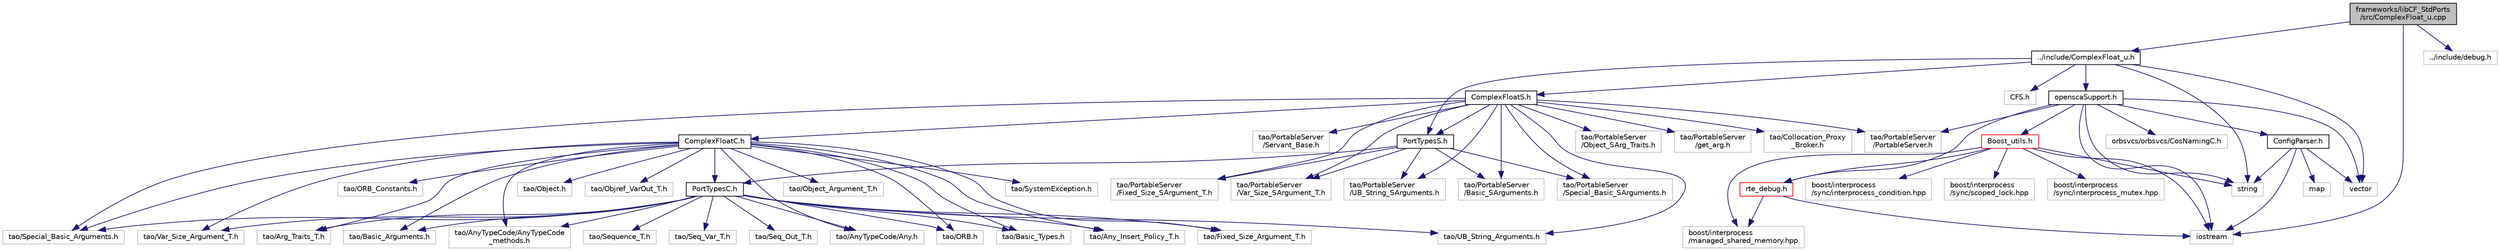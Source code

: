 digraph "frameworks/libCF_StdPorts/src/ComplexFloat_u.cpp"
{
 // INTERACTIVE_SVG=YES
  edge [fontname="Helvetica",fontsize="10",labelfontname="Helvetica",labelfontsize="10"];
  node [fontname="Helvetica",fontsize="10",shape=record];
  Node1 [label="frameworks/libCF_StdPorts\l/src/ComplexFloat_u.cpp",height=0.2,width=0.4,color="black", fillcolor="grey75", style="filled", fontcolor="black"];
  Node1 -> Node2 [color="midnightblue",fontsize="10",style="solid",fontname="Helvetica"];
  Node2 [label="iostream",height=0.2,width=0.4,color="grey75", fillcolor="white", style="filled"];
  Node1 -> Node3 [color="midnightblue",fontsize="10",style="solid",fontname="Helvetica"];
  Node3 [label="../include/ComplexFloat_u.h",height=0.2,width=0.4,color="black", fillcolor="white", style="filled",URL="$_complex_float__u_8h.html",tooltip=":  "];
  Node3 -> Node4 [color="midnightblue",fontsize="10",style="solid",fontname="Helvetica"];
  Node4 [label="string",height=0.2,width=0.4,color="grey75", fillcolor="white", style="filled"];
  Node3 -> Node5 [color="midnightblue",fontsize="10",style="solid",fontname="Helvetica"];
  Node5 [label="vector",height=0.2,width=0.4,color="grey75", fillcolor="white", style="filled"];
  Node3 -> Node6 [color="midnightblue",fontsize="10",style="solid",fontname="Helvetica"];
  Node6 [label="PortTypesS.h",height=0.2,width=0.4,color="black", fillcolor="white", style="filled",URL="$_port_types_s_8h.html"];
  Node6 -> Node7 [color="midnightblue",fontsize="10",style="solid",fontname="Helvetica"];
  Node7 [label="PortTypesC.h",height=0.2,width=0.4,color="black", fillcolor="white", style="filled",URL="$_port_types_c_8h.html"];
  Node7 -> Node8 [color="midnightblue",fontsize="10",style="solid",fontname="Helvetica"];
  Node8 [label="tao/AnyTypeCode/AnyTypeCode\l_methods.h",height=0.2,width=0.4,color="grey75", fillcolor="white", style="filled"];
  Node7 -> Node9 [color="midnightblue",fontsize="10",style="solid",fontname="Helvetica"];
  Node9 [label="tao/AnyTypeCode/Any.h",height=0.2,width=0.4,color="grey75", fillcolor="white", style="filled"];
  Node7 -> Node10 [color="midnightblue",fontsize="10",style="solid",fontname="Helvetica"];
  Node10 [label="tao/ORB.h",height=0.2,width=0.4,color="grey75", fillcolor="white", style="filled"];
  Node7 -> Node11 [color="midnightblue",fontsize="10",style="solid",fontname="Helvetica"];
  Node11 [label="tao/Basic_Types.h",height=0.2,width=0.4,color="grey75", fillcolor="white", style="filled"];
  Node7 -> Node12 [color="midnightblue",fontsize="10",style="solid",fontname="Helvetica"];
  Node12 [label="tao/Sequence_T.h",height=0.2,width=0.4,color="grey75", fillcolor="white", style="filled"];
  Node7 -> Node13 [color="midnightblue",fontsize="10",style="solid",fontname="Helvetica"];
  Node13 [label="tao/Seq_Var_T.h",height=0.2,width=0.4,color="grey75", fillcolor="white", style="filled"];
  Node7 -> Node14 [color="midnightblue",fontsize="10",style="solid",fontname="Helvetica"];
  Node14 [label="tao/Seq_Out_T.h",height=0.2,width=0.4,color="grey75", fillcolor="white", style="filled"];
  Node7 -> Node15 [color="midnightblue",fontsize="10",style="solid",fontname="Helvetica"];
  Node15 [label="tao/Arg_Traits_T.h",height=0.2,width=0.4,color="grey75", fillcolor="white", style="filled"];
  Node7 -> Node16 [color="midnightblue",fontsize="10",style="solid",fontname="Helvetica"];
  Node16 [label="tao/Basic_Arguments.h",height=0.2,width=0.4,color="grey75", fillcolor="white", style="filled"];
  Node7 -> Node17 [color="midnightblue",fontsize="10",style="solid",fontname="Helvetica"];
  Node17 [label="tao/Special_Basic_Arguments.h",height=0.2,width=0.4,color="grey75", fillcolor="white", style="filled"];
  Node7 -> Node18 [color="midnightblue",fontsize="10",style="solid",fontname="Helvetica"];
  Node18 [label="tao/Any_Insert_Policy_T.h",height=0.2,width=0.4,color="grey75", fillcolor="white", style="filled"];
  Node7 -> Node19 [color="midnightblue",fontsize="10",style="solid",fontname="Helvetica"];
  Node19 [label="tao/Fixed_Size_Argument_T.h",height=0.2,width=0.4,color="grey75", fillcolor="white", style="filled"];
  Node7 -> Node20 [color="midnightblue",fontsize="10",style="solid",fontname="Helvetica"];
  Node20 [label="tao/Var_Size_Argument_T.h",height=0.2,width=0.4,color="grey75", fillcolor="white", style="filled"];
  Node7 -> Node21 [color="midnightblue",fontsize="10",style="solid",fontname="Helvetica"];
  Node21 [label="tao/UB_String_Arguments.h",height=0.2,width=0.4,color="grey75", fillcolor="white", style="filled"];
  Node6 -> Node22 [color="midnightblue",fontsize="10",style="solid",fontname="Helvetica"];
  Node22 [label="tao/PortableServer\l/Basic_SArguments.h",height=0.2,width=0.4,color="grey75", fillcolor="white", style="filled"];
  Node6 -> Node23 [color="midnightblue",fontsize="10",style="solid",fontname="Helvetica"];
  Node23 [label="tao/PortableServer\l/Special_Basic_SArguments.h",height=0.2,width=0.4,color="grey75", fillcolor="white", style="filled"];
  Node6 -> Node24 [color="midnightblue",fontsize="10",style="solid",fontname="Helvetica"];
  Node24 [label="tao/PortableServer\l/Fixed_Size_SArgument_T.h",height=0.2,width=0.4,color="grey75", fillcolor="white", style="filled"];
  Node6 -> Node25 [color="midnightblue",fontsize="10",style="solid",fontname="Helvetica"];
  Node25 [label="tao/PortableServer\l/Var_Size_SArgument_T.h",height=0.2,width=0.4,color="grey75", fillcolor="white", style="filled"];
  Node6 -> Node26 [color="midnightblue",fontsize="10",style="solid",fontname="Helvetica"];
  Node26 [label="tao/PortableServer\l/UB_String_SArguments.h",height=0.2,width=0.4,color="grey75", fillcolor="white", style="filled"];
  Node3 -> Node27 [color="midnightblue",fontsize="10",style="solid",fontname="Helvetica"];
  Node27 [label="CFS.h",height=0.2,width=0.4,color="grey75", fillcolor="white", style="filled"];
  Node3 -> Node28 [color="midnightblue",fontsize="10",style="solid",fontname="Helvetica"];
  Node28 [label="ComplexFloatS.h",height=0.2,width=0.4,color="black", fillcolor="white", style="filled",URL="$_complex_float_s_8h.html"];
  Node28 -> Node29 [color="midnightblue",fontsize="10",style="solid",fontname="Helvetica"];
  Node29 [label="ComplexFloatC.h",height=0.2,width=0.4,color="black", fillcolor="white", style="filled",URL="$_complex_float_c_8h.html"];
  Node29 -> Node8 [color="midnightblue",fontsize="10",style="solid",fontname="Helvetica"];
  Node29 -> Node9 [color="midnightblue",fontsize="10",style="solid",fontname="Helvetica"];
  Node29 -> Node10 [color="midnightblue",fontsize="10",style="solid",fontname="Helvetica"];
  Node29 -> Node30 [color="midnightblue",fontsize="10",style="solid",fontname="Helvetica"];
  Node30 [label="tao/SystemException.h",height=0.2,width=0.4,color="grey75", fillcolor="white", style="filled"];
  Node29 -> Node11 [color="midnightblue",fontsize="10",style="solid",fontname="Helvetica"];
  Node29 -> Node31 [color="midnightblue",fontsize="10",style="solid",fontname="Helvetica"];
  Node31 [label="tao/ORB_Constants.h",height=0.2,width=0.4,color="grey75", fillcolor="white", style="filled"];
  Node29 -> Node32 [color="midnightblue",fontsize="10",style="solid",fontname="Helvetica"];
  Node32 [label="tao/Object.h",height=0.2,width=0.4,color="grey75", fillcolor="white", style="filled"];
  Node29 -> Node33 [color="midnightblue",fontsize="10",style="solid",fontname="Helvetica"];
  Node33 [label="tao/Objref_VarOut_T.h",height=0.2,width=0.4,color="grey75", fillcolor="white", style="filled"];
  Node29 -> Node15 [color="midnightblue",fontsize="10",style="solid",fontname="Helvetica"];
  Node29 -> Node16 [color="midnightblue",fontsize="10",style="solid",fontname="Helvetica"];
  Node29 -> Node17 [color="midnightblue",fontsize="10",style="solid",fontname="Helvetica"];
  Node29 -> Node18 [color="midnightblue",fontsize="10",style="solid",fontname="Helvetica"];
  Node29 -> Node19 [color="midnightblue",fontsize="10",style="solid",fontname="Helvetica"];
  Node29 -> Node20 [color="midnightblue",fontsize="10",style="solid",fontname="Helvetica"];
  Node29 -> Node34 [color="midnightblue",fontsize="10",style="solid",fontname="Helvetica"];
  Node34 [label="tao/Object_Argument_T.h",height=0.2,width=0.4,color="grey75", fillcolor="white", style="filled"];
  Node29 -> Node7 [color="midnightblue",fontsize="10",style="solid",fontname="Helvetica"];
  Node28 -> Node6 [color="midnightblue",fontsize="10",style="solid",fontname="Helvetica"];
  Node28 -> Node22 [color="midnightblue",fontsize="10",style="solid",fontname="Helvetica"];
  Node28 -> Node23 [color="midnightblue",fontsize="10",style="solid",fontname="Helvetica"];
  Node28 -> Node24 [color="midnightblue",fontsize="10",style="solid",fontname="Helvetica"];
  Node28 -> Node25 [color="midnightblue",fontsize="10",style="solid",fontname="Helvetica"];
  Node28 -> Node35 [color="midnightblue",fontsize="10",style="solid",fontname="Helvetica"];
  Node35 [label="tao/PortableServer\l/Object_SArg_Traits.h",height=0.2,width=0.4,color="grey75", fillcolor="white", style="filled"];
  Node28 -> Node26 [color="midnightblue",fontsize="10",style="solid",fontname="Helvetica"];
  Node28 -> Node36 [color="midnightblue",fontsize="10",style="solid",fontname="Helvetica"];
  Node36 [label="tao/PortableServer\l/get_arg.h",height=0.2,width=0.4,color="grey75", fillcolor="white", style="filled"];
  Node28 -> Node17 [color="midnightblue",fontsize="10",style="solid",fontname="Helvetica"];
  Node28 -> Node21 [color="midnightblue",fontsize="10",style="solid",fontname="Helvetica"];
  Node28 -> Node37 [color="midnightblue",fontsize="10",style="solid",fontname="Helvetica"];
  Node37 [label="tao/Collocation_Proxy\l_Broker.h",height=0.2,width=0.4,color="grey75", fillcolor="white", style="filled"];
  Node28 -> Node38 [color="midnightblue",fontsize="10",style="solid",fontname="Helvetica"];
  Node38 [label="tao/PortableServer\l/PortableServer.h",height=0.2,width=0.4,color="grey75", fillcolor="white", style="filled"];
  Node28 -> Node39 [color="midnightblue",fontsize="10",style="solid",fontname="Helvetica"];
  Node39 [label="tao/PortableServer\l/Servant_Base.h",height=0.2,width=0.4,color="grey75", fillcolor="white", style="filled"];
  Node3 -> Node40 [color="midnightblue",fontsize="10",style="solid",fontname="Helvetica"];
  Node40 [label="openscaSupport.h",height=0.2,width=0.4,color="black", fillcolor="white", style="filled",URL="$opensca_support_8h.html",tooltip=":  "];
  Node40 -> Node2 [color="midnightblue",fontsize="10",style="solid",fontname="Helvetica"];
  Node40 -> Node4 [color="midnightblue",fontsize="10",style="solid",fontname="Helvetica"];
  Node40 -> Node5 [color="midnightblue",fontsize="10",style="solid",fontname="Helvetica"];
  Node40 -> Node41 [color="midnightblue",fontsize="10",style="solid",fontname="Helvetica"];
  Node41 [label="orbsvcs/orbsvcs/CosNamingC.h",height=0.2,width=0.4,color="grey75", fillcolor="white", style="filled"];
  Node40 -> Node38 [color="midnightblue",fontsize="10",style="solid",fontname="Helvetica"];
  Node40 -> Node42 [color="midnightblue",fontsize="10",style="solid",fontname="Helvetica"];
  Node42 [label="ConfigParser.h",height=0.2,width=0.4,color="black", fillcolor="white", style="filled",URL="$_config_parser_8h.html",tooltip=":  "];
  Node42 -> Node2 [color="midnightblue",fontsize="10",style="solid",fontname="Helvetica"];
  Node42 -> Node43 [color="midnightblue",fontsize="10",style="solid",fontname="Helvetica"];
  Node43 [label="map",height=0.2,width=0.4,color="grey75", fillcolor="white", style="filled"];
  Node42 -> Node4 [color="midnightblue",fontsize="10",style="solid",fontname="Helvetica"];
  Node42 -> Node5 [color="midnightblue",fontsize="10",style="solid",fontname="Helvetica"];
  Node40 -> Node44 [color="midnightblue",fontsize="10",style="solid",fontname="Helvetica"];
  Node44 [label="Boost_utils.h",height=0.2,width=0.4,color="red", fillcolor="white", style="filled",URL="$_boost__utils_8h.html",tooltip=":  "];
  Node44 -> Node4 [color="midnightblue",fontsize="10",style="solid",fontname="Helvetica"];
  Node44 -> Node45 [color="midnightblue",fontsize="10",style="solid",fontname="Helvetica"];
  Node45 [label="rte_debug.h",height=0.2,width=0.4,color="red", fillcolor="white", style="filled",URL="$rte__debug_8h.html",tooltip=":  "];
  Node45 -> Node2 [color="midnightblue",fontsize="10",style="solid",fontname="Helvetica"];
  Node45 -> Node46 [color="midnightblue",fontsize="10",style="solid",fontname="Helvetica"];
  Node46 [label="boost/interprocess\l/managed_shared_memory.hpp",height=0.2,width=0.4,color="grey75", fillcolor="white", style="filled"];
  Node44 -> Node2 [color="midnightblue",fontsize="10",style="solid",fontname="Helvetica"];
  Node44 -> Node46 [color="midnightblue",fontsize="10",style="solid",fontname="Helvetica"];
  Node44 -> Node47 [color="midnightblue",fontsize="10",style="solid",fontname="Helvetica"];
  Node47 [label="boost/interprocess\l/sync/interprocess_mutex.hpp",height=0.2,width=0.4,color="grey75", fillcolor="white", style="filled"];
  Node44 -> Node48 [color="midnightblue",fontsize="10",style="solid",fontname="Helvetica"];
  Node48 [label="boost/interprocess\l/sync/interprocess_condition.hpp",height=0.2,width=0.4,color="grey75", fillcolor="white", style="filled"];
  Node44 -> Node49 [color="midnightblue",fontsize="10",style="solid",fontname="Helvetica"];
  Node49 [label="boost/interprocess\l/sync/scoped_lock.hpp",height=0.2,width=0.4,color="grey75", fillcolor="white", style="filled"];
  Node40 -> Node45 [color="midnightblue",fontsize="10",style="solid",fontname="Helvetica"];
  Node1 -> Node50 [color="midnightblue",fontsize="10",style="solid",fontname="Helvetica"];
  Node50 [label="../include/debug.h",height=0.2,width=0.4,color="grey75", fillcolor="white", style="filled"];
}
